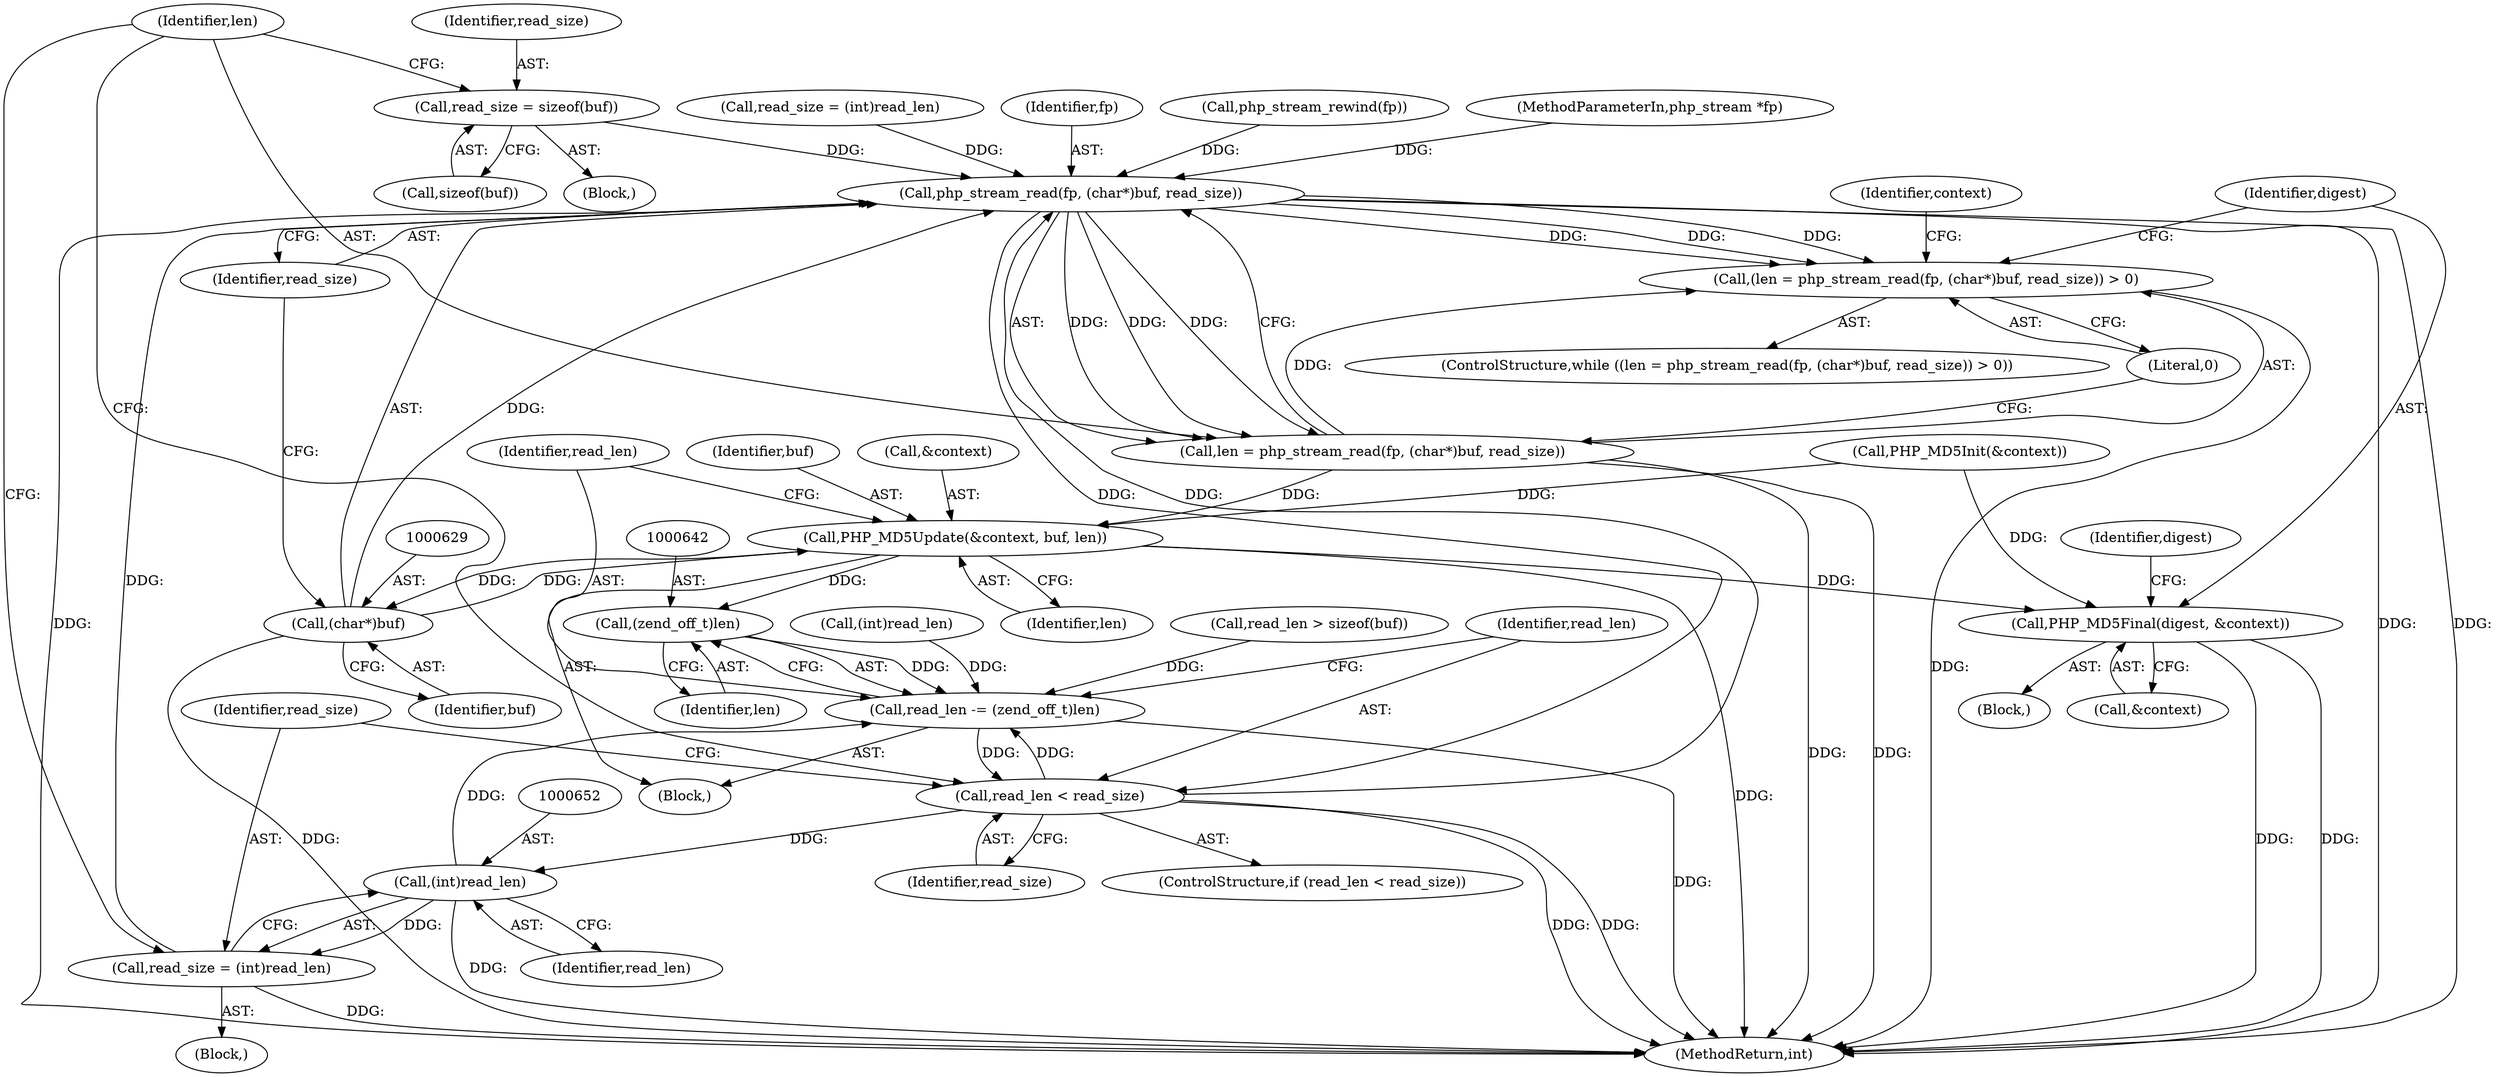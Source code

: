 digraph "0_php-src_0bfb970f43acd1e81d11be1154805f86655f15d5?w=1@API" {
"1000611" [label="(Call,read_size = sizeof(buf))"];
"1000626" [label="(Call,php_stream_read(fp, (char*)buf, read_size))"];
"1000623" [label="(Call,(len = php_stream_read(fp, (char*)buf, read_size)) > 0)"];
"1000624" [label="(Call,len = php_stream_read(fp, (char*)buf, read_size))"];
"1000634" [label="(Call,PHP_MD5Update(&context, buf, len))"];
"1000628" [label="(Call,(char*)buf)"];
"1000641" [label="(Call,(zend_off_t)len)"];
"1000639" [label="(Call,read_len -= (zend_off_t)len)"];
"1000645" [label="(Call,read_len < read_size)"];
"1000651" [label="(Call,(int)read_len)"];
"1000649" [label="(Call,read_size = (int)read_len)"];
"1000654" [label="(Call,PHP_MD5Final(digest, &context))"];
"1000648" [label="(Block,)"];
"1000637" [label="(Identifier,buf)"];
"1000633" [label="(Block,)"];
"1000646" [label="(Identifier,read_len)"];
"1000649" [label="(Call,read_size = (int)read_len)"];
"1000617" [label="(Call,read_size = (int)read_len)"];
"1000643" [label="(Identifier,len)"];
"1000622" [label="(ControlStructure,while ((len = php_stream_read(fp, (char*)buf, read_size)) > 0))"];
"1000610" [label="(Block,)"];
"1000627" [label="(Identifier,fp)"];
"1000628" [label="(Call,(char*)buf)"];
"1000653" [label="(Identifier,read_len)"];
"1000660" [label="(Identifier,digest)"];
"1000626" [label="(Call,php_stream_read(fp, (char*)buf, read_size))"];
"1000636" [label="(Identifier,context)"];
"1000119" [label="(Call,php_stream_rewind(fp))"];
"1000650" [label="(Identifier,read_size)"];
"1000631" [label="(Identifier,read_size)"];
"1000656" [label="(Call,&context)"];
"1000611" [label="(Call,read_size = sizeof(buf))"];
"1000638" [label="(Identifier,len)"];
"1000632" [label="(Literal,0)"];
"1000641" [label="(Call,(zend_off_t)len)"];
"1000635" [label="(Call,&context)"];
"1000630" [label="(Identifier,buf)"];
"1000613" [label="(Call,sizeof(buf))"];
"1000623" [label="(Call,(len = php_stream_read(fp, (char*)buf, read_size)) > 0)"];
"1000655" [label="(Identifier,digest)"];
"1000619" [label="(Call,(int)read_len)"];
"1000634" [label="(Call,PHP_MD5Update(&context, buf, len))"];
"1000645" [label="(Call,read_len < read_size)"];
"1000625" [label="(Identifier,len)"];
"1000654" [label="(Call,PHP_MD5Final(digest, &context))"];
"1000639" [label="(Call,read_len -= (zend_off_t)len)"];
"1000647" [label="(Identifier,read_size)"];
"1000599" [label="(Call,PHP_MD5Init(&context))"];
"1000651" [label="(Call,(int)read_len)"];
"1000640" [label="(Identifier,read_len)"];
"1000105" [label="(MethodParameterIn,php_stream *fp)"];
"1000644" [label="(ControlStructure,if (read_len < read_size))"];
"1000606" [label="(Call,read_len > sizeof(buf))"];
"1000581" [label="(Block,)"];
"1000697" [label="(MethodReturn,int)"];
"1000624" [label="(Call,len = php_stream_read(fp, (char*)buf, read_size))"];
"1000612" [label="(Identifier,read_size)"];
"1000611" -> "1000610"  [label="AST: "];
"1000611" -> "1000613"  [label="CFG: "];
"1000612" -> "1000611"  [label="AST: "];
"1000613" -> "1000611"  [label="AST: "];
"1000625" -> "1000611"  [label="CFG: "];
"1000611" -> "1000626"  [label="DDG: "];
"1000626" -> "1000624"  [label="AST: "];
"1000626" -> "1000631"  [label="CFG: "];
"1000627" -> "1000626"  [label="AST: "];
"1000628" -> "1000626"  [label="AST: "];
"1000631" -> "1000626"  [label="AST: "];
"1000624" -> "1000626"  [label="CFG: "];
"1000626" -> "1000697"  [label="DDG: "];
"1000626" -> "1000697"  [label="DDG: "];
"1000626" -> "1000697"  [label="DDG: "];
"1000626" -> "1000623"  [label="DDG: "];
"1000626" -> "1000623"  [label="DDG: "];
"1000626" -> "1000623"  [label="DDG: "];
"1000626" -> "1000624"  [label="DDG: "];
"1000626" -> "1000624"  [label="DDG: "];
"1000626" -> "1000624"  [label="DDG: "];
"1000119" -> "1000626"  [label="DDG: "];
"1000105" -> "1000626"  [label="DDG: "];
"1000628" -> "1000626"  [label="DDG: "];
"1000649" -> "1000626"  [label="DDG: "];
"1000617" -> "1000626"  [label="DDG: "];
"1000645" -> "1000626"  [label="DDG: "];
"1000626" -> "1000645"  [label="DDG: "];
"1000623" -> "1000622"  [label="AST: "];
"1000623" -> "1000632"  [label="CFG: "];
"1000624" -> "1000623"  [label="AST: "];
"1000632" -> "1000623"  [label="AST: "];
"1000636" -> "1000623"  [label="CFG: "];
"1000655" -> "1000623"  [label="CFG: "];
"1000623" -> "1000697"  [label="DDG: "];
"1000624" -> "1000623"  [label="DDG: "];
"1000625" -> "1000624"  [label="AST: "];
"1000632" -> "1000624"  [label="CFG: "];
"1000624" -> "1000697"  [label="DDG: "];
"1000624" -> "1000697"  [label="DDG: "];
"1000624" -> "1000634"  [label="DDG: "];
"1000634" -> "1000633"  [label="AST: "];
"1000634" -> "1000638"  [label="CFG: "];
"1000635" -> "1000634"  [label="AST: "];
"1000637" -> "1000634"  [label="AST: "];
"1000638" -> "1000634"  [label="AST: "];
"1000640" -> "1000634"  [label="CFG: "];
"1000634" -> "1000697"  [label="DDG: "];
"1000634" -> "1000628"  [label="DDG: "];
"1000599" -> "1000634"  [label="DDG: "];
"1000628" -> "1000634"  [label="DDG: "];
"1000634" -> "1000641"  [label="DDG: "];
"1000634" -> "1000654"  [label="DDG: "];
"1000628" -> "1000630"  [label="CFG: "];
"1000629" -> "1000628"  [label="AST: "];
"1000630" -> "1000628"  [label="AST: "];
"1000631" -> "1000628"  [label="CFG: "];
"1000628" -> "1000697"  [label="DDG: "];
"1000641" -> "1000639"  [label="AST: "];
"1000641" -> "1000643"  [label="CFG: "];
"1000642" -> "1000641"  [label="AST: "];
"1000643" -> "1000641"  [label="AST: "];
"1000639" -> "1000641"  [label="CFG: "];
"1000641" -> "1000639"  [label="DDG: "];
"1000639" -> "1000633"  [label="AST: "];
"1000640" -> "1000639"  [label="AST: "];
"1000646" -> "1000639"  [label="CFG: "];
"1000639" -> "1000697"  [label="DDG: "];
"1000606" -> "1000639"  [label="DDG: "];
"1000645" -> "1000639"  [label="DDG: "];
"1000619" -> "1000639"  [label="DDG: "];
"1000651" -> "1000639"  [label="DDG: "];
"1000639" -> "1000645"  [label="DDG: "];
"1000645" -> "1000644"  [label="AST: "];
"1000645" -> "1000647"  [label="CFG: "];
"1000646" -> "1000645"  [label="AST: "];
"1000647" -> "1000645"  [label="AST: "];
"1000625" -> "1000645"  [label="CFG: "];
"1000650" -> "1000645"  [label="CFG: "];
"1000645" -> "1000697"  [label="DDG: "];
"1000645" -> "1000697"  [label="DDG: "];
"1000645" -> "1000651"  [label="DDG: "];
"1000651" -> "1000649"  [label="AST: "];
"1000651" -> "1000653"  [label="CFG: "];
"1000652" -> "1000651"  [label="AST: "];
"1000653" -> "1000651"  [label="AST: "];
"1000649" -> "1000651"  [label="CFG: "];
"1000651" -> "1000697"  [label="DDG: "];
"1000651" -> "1000649"  [label="DDG: "];
"1000649" -> "1000648"  [label="AST: "];
"1000650" -> "1000649"  [label="AST: "];
"1000625" -> "1000649"  [label="CFG: "];
"1000649" -> "1000697"  [label="DDG: "];
"1000654" -> "1000581"  [label="AST: "];
"1000654" -> "1000656"  [label="CFG: "];
"1000655" -> "1000654"  [label="AST: "];
"1000656" -> "1000654"  [label="AST: "];
"1000660" -> "1000654"  [label="CFG: "];
"1000654" -> "1000697"  [label="DDG: "];
"1000654" -> "1000697"  [label="DDG: "];
"1000599" -> "1000654"  [label="DDG: "];
}
